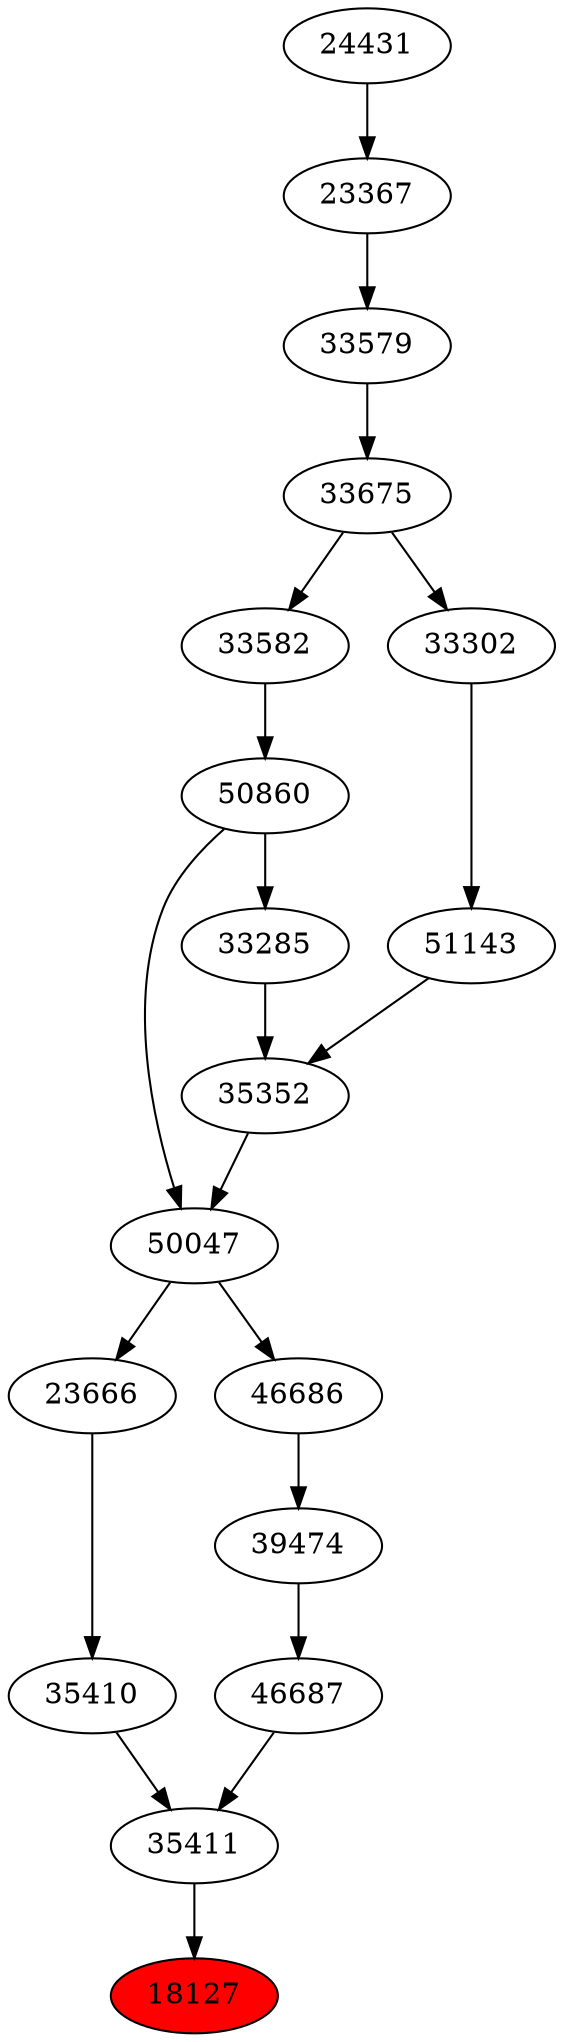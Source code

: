 strict digraph{ 
18127 [label="18127" fillcolor=red style=filled]
35411 -> 18127
35411 [label="35411"]
35410 -> 35411
46687 -> 35411
35410 [label="35410"]
23666 -> 35410
46687 [label="46687"]
39474 -> 46687
23666 [label="23666"]
50047 -> 23666
39474 [label="39474"]
46686 -> 39474
50047 [label="50047"]
35352 -> 50047
50860 -> 50047
46686 [label="46686"]
50047 -> 46686
35352 [label="35352"]
33285 -> 35352
51143 -> 35352
50860 [label="50860"]
33582 -> 50860
33285 [label="33285"]
50860 -> 33285
51143 [label="51143"]
33302 -> 51143
33582 [label="33582"]
33675 -> 33582
33302 [label="33302"]
33675 -> 33302
33675 [label="33675"]
33579 -> 33675
33579 [label="33579"]
23367 -> 33579
23367 [label="23367"]
24431 -> 23367
24431 [label="24431"]
}